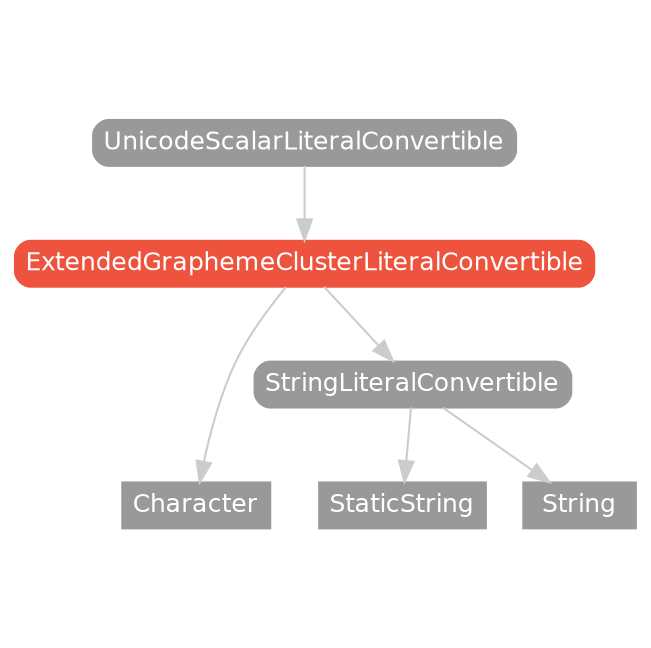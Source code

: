 strict digraph "ExtendedGraphemeClusterLiteralConvertible - Type Hierarchy - SwiftDoc.org" {
    pad="0.1,0.8"
    node [shape=box, style="filled,rounded", color="#999999", fillcolor="#999999", fontcolor=white, fontname=Helvetica, fontnames="Helvetica,sansserif", fontsize=12, margin="0.07,0.05", height="0.3"]
    edge [color="#cccccc"]
    "Character" [URL="/type/Character/hierarchy/", style=filled]
    "ExtendedGraphemeClusterLiteralConvertible" [URL="/protocol/ExtendedGraphemeClusterLiteralConvertible/", style="filled,rounded", fillcolor="#ee543d", color="#ee543d"]
    "StaticString" [URL="/type/StaticString/hierarchy/", style=filled]
    "String" [URL="/type/String/hierarchy/", style=filled]
    "StringLiteralConvertible" [URL="/protocol/StringLiteralConvertible/hierarchy/"]
    "UnicodeScalarLiteralConvertible" [URL="/protocol/UnicodeScalarLiteralConvertible/hierarchy/"]    "ExtendedGraphemeClusterLiteralConvertible" -> "Character"
    "ExtendedGraphemeClusterLiteralConvertible" -> "StringLiteralConvertible"
    "StringLiteralConvertible" -> "StaticString"
    "StringLiteralConvertible" -> "String"
    "UnicodeScalarLiteralConvertible" -> "ExtendedGraphemeClusterLiteralConvertible"
    subgraph Types {
        rank = max; "Character"; "StaticString"; "String";
    }
}